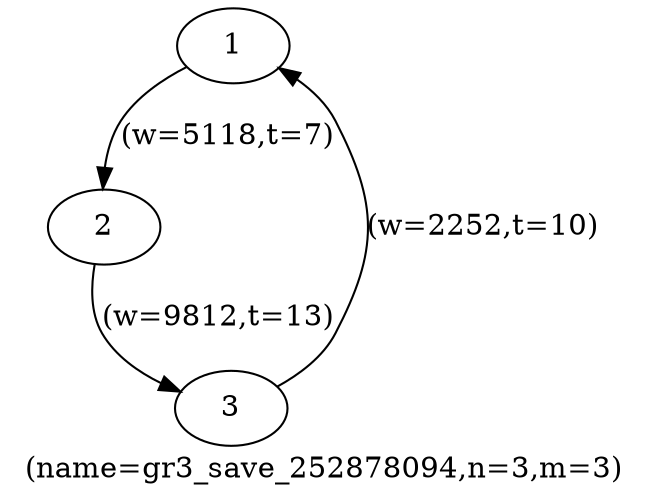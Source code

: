 digraph gr3_save_252878094 {
label="(name=gr3_save_252878094,n=3,m=3)";
	1 -> 2 [label="(w=5118,t=7)"];
	2 -> 3 [label="(w=9812,t=13)"];
	3 -> 1 [label="(w=2252,t=10)"];
1 [label="1"];
3 [label="3"];
2 [label="2"];
}
